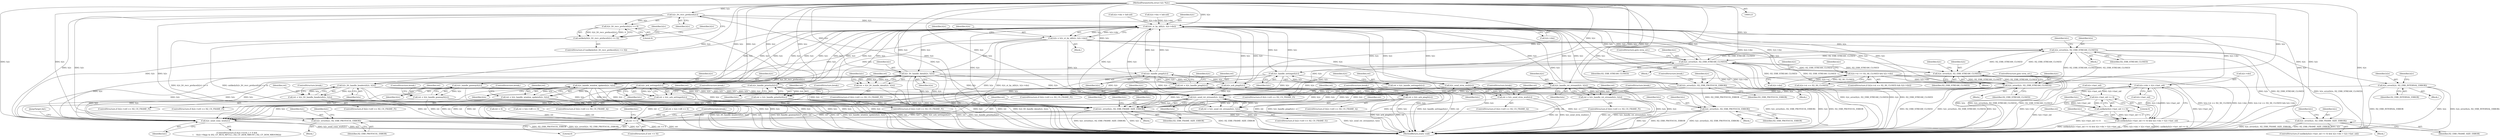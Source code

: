 digraph "0_haproxy_3f0e1ec70173593f4c2b3681b26c04a4ed5fc588@API" {
"1000152" [label="(Call,h2c_frt_recv_preface(h2c))"];
"1000124" [label="(MethodParameterIn,struct h2c *h2c)"];
"1000151" [label="(Call,h2c_frt_recv_preface(h2c) <= 0)"];
"1000150" [label="(Call,unlikely(h2c_frt_recv_preface(h2c) <= 0))"];
"1000224" [label="(Call,h2c_error(h2c, H2_ERR_PROTOCOL_ERROR))"];
"1000254" [label="(Call,h2c_error(h2c, H2_ERR_FRAME_SIZE_ERROR))"];
"1000357" [label="(Call,h2c_error(h2c, H2_ERR_FRAME_SIZE_ERROR))"];
"1000854" [label="(Call,h2c_send_conn_wu(h2c))"];
"1000410" [label="(Call,h2c_st_by_id(h2c, h2c->dsi))"];
"1000408" [label="(Call,h2s = h2c_st_by_id(h2c, h2c->dsi))"];
"1000475" [label="(Call,h2s_error(h2s, H2_ERR_STREAM_CLOSED))"];
"1000508" [label="(Call,h2c_error(h2c, H2_ERR_STREAM_CLOSED))"];
"1000519" [label="(Call,h2s_error(h2s, H2_ERR_STREAM_CLOSED))"];
"1000555" [label="(Call,h2c_error(h2c, H2_ERR_STREAM_CLOSED))"];
"1000810" [label="(Call,h2c_send_rst_stream(h2c, h2s))"];
"1000808" [label="(Call,ret = h2c_send_rst_stream(h2c, h2s))"];
"1000814" [label="(Call,ret <= 0)"];
"1000662" [label="(Call,h2c_handle_window_update(h2c, h2s))"];
"1000660" [label="(Call,ret = h2c_handle_window_update(h2c, h2s))"];
"1000674" [label="(Call,h2s_error(h2s, H2_ERR_INTERNAL_ERROR))"];
"1000692" [label="(Call,h2c_frt_handle_headers(h2c, h2s))"];
"1000690" [label="(Call,ret = h2c_frt_handle_headers(h2c, h2s))"];
"1000705" [label="(Call,h2c_frt_handle_data(h2c, h2s))"];
"1000703" [label="(Call,ret = h2c_frt_handle_data(h2c, h2s))"];
"1000716" [label="(Call,h2c_send_strm_wu(h2c))"];
"1000714" [label="(Call,ret = h2c_send_strm_wu(h2c))"];
"1000740" [label="(Call,h2c_handle_rst_stream(h2c, h2s))"];
"1000738" [label="(Call,ret = h2c_handle_rst_stream(h2c, h2s))"];
"1000441" [label="(Call,h2c_error(h2c, H2_ERR_PROTOCOL_ERROR))"];
"1000485" [label="(Call,h2s->st == H2_SS_CLOSED && h2c->dsi)"];
"1000567" [label="(Call,h2c->dsi > h2c->last_sid)"];
"1000562" [label="(Call,h2c->last_sid >= 0)"];
"1000561" [label="(Call,unlikely(h2c->last_sid >= 0))"];
"1000560" [label="(Call,unlikely(h2c->last_sid >= 0) && h2c->dsi > h2c->last_sid)"];
"1000618" [label="(Call,h2c_handle_settings(h2c))"];
"1000616" [label="(Call,ret = h2c_handle_settings(h2c))"];
"1000628" [label="(Call,h2c_ack_settings(h2c))"];
"1000626" [label="(Call,ret = h2c_ack_settings(h2c))"];
"1000640" [label="(Call,h2c_handle_ping(h2c))"];
"1000638" [label="(Call,ret = h2c_handle_ping(h2c))"];
"1000650" [label="(Call,h2c_ack_ping(h2c))"];
"1000648" [label="(Call,ret = h2c_ack_ping(h2c))"];
"1000728" [label="(Call,h2c_handle_priority(h2c))"];
"1000726" [label="(Call,ret = h2c_handle_priority(h2c))"];
"1000753" [label="(Call,h2c_handle_goaway(h2c))"];
"1000751" [label="(Call,ret = h2c_handle_goaway(h2c))"];
"1000757" [label="(Call,h2c_error(h2c, H2_ERR_PROTOCOL_ERROR))"];
"1000812" [label="(Identifier,h2s)"];
"1000732" [label="(ControlStructure,if (h2c->st0 == H2_CS_FRAME_P))"];
"1000412" [label="(Call,h2c->dsi)"];
"1000711" [label="(Identifier,h2c)"];
"1000675" [label="(Identifier,h2s)"];
"1000693" [label="(Identifier,h2c)"];
"1000854" [label="(Call,h2c_send_conn_wu(h2c))"];
"1000858" [label="(MethodReturn,static void)"];
"1000518" [label="(Block,)"];
"1000809" [label="(Identifier,ret)"];
"1000616" [label="(Call,ret = h2c_handle_settings(h2c))"];
"1000559" [label="(ControlStructure,if (unlikely(h2c->last_sid >= 0) && h2c->dsi > h2c->last_sid))"];
"1000754" [label="(Identifier,h2c)"];
"1000474" [label="(Block,)"];
"1000357" [label="(Call,h2c_error(h2c, H2_ERR_FRAME_SIZE_ERROR))"];
"1000554" [label="(Block,)"];
"1000760" [label="(ControlStructure,break;)"];
"1000477" [label="(Identifier,H2_ERR_STREAM_CLOSED)"];
"1000674" [label="(Call,h2s_error(h2s, H2_ERR_INTERNAL_ERROR))"];
"1000717" [label="(Identifier,h2c)"];
"1000362" [label="(Identifier,h2c)"];
"1000152" [label="(Call,h2c_frt_recv_preface(h2c))"];
"1000739" [label="(Identifier,ret)"];
"1000446" [label="(Identifier,h2c)"];
"1000309" [label="(Call,ret = 0)"];
"1000253" [label="(Block,)"];
"1000645" [label="(Identifier,h2c)"];
"1000662" [label="(Call,h2c_handle_window_update(h2c, h2s))"];
"1000508" [label="(Call,h2c_error(h2c, H2_ERR_STREAM_CLOSED))"];
"1000519" [label="(Call,h2s_error(h2s, H2_ERR_STREAM_CLOSED))"];
"1000623" [label="(Identifier,h2c)"];
"1000632" [label="(ControlStructure,if (h2c->st0 == H2_CS_FRAME_P))"];
"1000491" [label="(Call,h2c->dsi)"];
"1000619" [label="(Identifier,h2c)"];
"1000692" [label="(Call,h2c_frt_handle_headers(h2c, h2s))"];
"1000475" [label="(Call,h2s_error(h2s, H2_ERR_STREAM_CLOSED))"];
"1000783" [label="(Call,ret = h2c->dfl == 0)"];
"1000476" [label="(Identifier,h2s)"];
"1000640" [label="(Call,h2c_handle_ping(h2c))"];
"1000571" [label="(Call,h2c->last_sid)"];
"1000649" [label="(Identifier,ret)"];
"1000715" [label="(Identifier,ret)"];
"1000758" [label="(Identifier,h2c)"];
"1000650" [label="(Call,h2c_ack_ping(h2c))"];
"1000159" [label="(Identifier,h2c)"];
"1000564" [label="(Identifier,h2c)"];
"1000720" [label="(ControlStructure,if (h2c->st0 == H2_CS_FRAME_P))"];
"1000170" [label="(Identifier,h2c)"];
"1000373" [label="(Call,h2c->dsi = hdr.sid)"];
"1000568" [label="(Call,h2c->dsi)"];
"1000562" [label="(Call,h2c->last_sid >= 0)"];
"1000408" [label="(Call,h2s = h2c_st_by_id(h2c, h2c->dsi))"];
"1000480" [label="(Identifier,h2c)"];
"1000654" [label="(ControlStructure,if (h2c->st0 == H2_CS_FRAME_P))"];
"1000442" [label="(Identifier,h2c)"];
"1000651" [label="(Identifier,h2c)"];
"1000821" [label="(Identifier,h2c)"];
"1000563" [label="(Call,h2c->last_sid)"];
"1000151" [label="(Call,h2c_frt_recv_preface(h2c) <= 0)"];
"1000627" [label="(Identifier,ret)"];
"1000510" [label="(Identifier,H2_ERR_STREAM_CLOSED)"];
"1000521" [label="(Identifier,H2_ERR_STREAM_CLOSED)"];
"1000742" [label="(Identifier,h2s)"];
"1000652" [label="(ControlStructure,break;)"];
"1000810" [label="(Call,h2c_send_rst_stream(h2c, h2s))"];
"1000576" [label="(Identifier,ret)"];
"1000716" [label="(Call,h2c_send_strm_wu(h2c))"];
"1000726" [label="(Call,ret = h2c_handle_priority(h2c))"];
"1000815" [label="(Identifier,ret)"];
"1000727" [label="(Identifier,ret)"];
"1000617" [label="(Identifier,ret)"];
"1000642" [label="(ControlStructure,if (h2c->st0 == H2_CS_FRAME_A))"];
"1000707" [label="(Identifier,h2s)"];
"1000741" [label="(Identifier,h2c)"];
"1000499" [label="(Identifier,h2c)"];
"1000663" [label="(Identifier,h2c)"];
"1000149" [label="(ControlStructure,if (unlikely(h2c_frt_recv_preface(h2c) <= 0)))"];
"1000691" [label="(Identifier,ret)"];
"1000808" [label="(Call,ret = h2c_send_rst_stream(h2c, h2s))"];
"1000684" [label="(ControlStructure,if (h2c->st0 == H2_CS_FRAME_P))"];
"1000558" [label="(ControlStructure,goto strm_err;)"];
"1000694" [label="(Identifier,h2s)"];
"1000485" [label="(Call,h2s->st == H2_SS_CLOSED && h2c->dsi)"];
"1000738" [label="(Call,ret = h2c_handle_rst_stream(h2c, h2s))"];
"1000566" [label="(Literal,0)"];
"1000802" [label="(ControlStructure,if (h2c->st0 == H2_CS_FRAME_E))"];
"1000556" [label="(Identifier,h2c)"];
"1000718" [label="(ControlStructure,break;)"];
"1000150" [label="(Call,unlikely(h2c_frt_recv_preface(h2c) <= 0))"];
"1000618" [label="(Call,h2c_handle_settings(h2c))"];
"1000610" [label="(ControlStructure,if (h2c->st0 == H2_CS_FRAME_P))"];
"1000751" [label="(Call,ret = h2c_handle_goaway(h2c))"];
"1000745" [label="(ControlStructure,if (h2c->st0 == H2_CS_FRAME_P))"];
"1000755" [label="(ControlStructure,break;)"];
"1000816" [label="(Literal,0)"];
"1000567" [label="(Call,h2c->dsi > h2c->last_sid)"];
"1000708" [label="(ControlStructure,if (h2c->st0 == H2_CS_FRAME_A))"];
"1000628" [label="(Call,h2c_ack_settings(h2c))"];
"1000759" [label="(Identifier,H2_ERR_PROTOCOL_ERROR)"];
"1000561" [label="(Call,unlikely(h2c->last_sid >= 0))"];
"1000626" [label="(Call,ret = h2c_ack_settings(h2c))"];
"1000223" [label="(Block,)"];
"1000307" [label="(Block,)"];
"1000740" [label="(Call,h2c_handle_rst_stream(h2c, h2s))"];
"1000608" [label="(Block,)"];
"1000486" [label="(Call,h2s->st == H2_SS_CLOSED)"];
"1000418" [label="(Identifier,h2c)"];
"1000524" [label="(Identifier,h2c)"];
"1000124" [label="(MethodParameterIn,struct h2c *h2c)"];
"1000225" [label="(Identifier,h2c)"];
"1000660" [label="(Call,ret = h2c_handle_window_update(h2c, h2s))"];
"1000661" [label="(Identifier,ret)"];
"1000256" [label="(Identifier,H2_ERR_FRAME_SIZE_ERROR)"];
"1000484" [label="(ControlStructure,if (h2s->st == H2_SS_CLOSED && h2c->dsi))"];
"1000154" [label="(Literal,0)"];
"1000356" [label="(Block,)"];
"1000743" [label="(ControlStructure,break;)"];
"1000359" [label="(Identifier,H2_ERR_FRAME_SIZE_ERROR)"];
"1000730" [label="(ControlStructure,break;)"];
"1000441" [label="(Call,h2c_error(h2c, H2_ERR_PROTOCOL_ERROR))"];
"1000507" [label="(Block,)"];
"1000555" [label="(Call,h2c_error(h2c, H2_ERR_STREAM_CLOSED))"];
"1000856" [label="(JumpTarget,fail:)"];
"1000638" [label="(Call,ret = h2c_handle_ping(h2c))"];
"1000520" [label="(Identifier,h2s)"];
"1000641" [label="(Identifier,h2c)"];
"1000440" [label="(Block,)"];
"1000814" [label="(Call,ret <= 0)"];
"1000511" [label="(ControlStructure,goto strm_err;)"];
"1000752" [label="(Identifier,ret)"];
"1000410" [label="(Call,h2c_st_by_id(h2c, h2c->dsi))"];
"1000596" [label="(Call,ret = h2c->dfl == 0)"];
"1000259" [label="(Identifier,h2c)"];
"1000690" [label="(Call,ret = h2c_frt_handle_headers(h2c, h2s))"];
"1000664" [label="(Identifier,h2s)"];
"1000676" [label="(Identifier,H2_ERR_INTERNAL_ERROR)"];
"1000620" [label="(ControlStructure,if (h2c->st0 == H2_CS_FRAME_A))"];
"1000753" [label="(Call,h2c_handle_goaway(h2c))"];
"1000855" [label="(Identifier,h2c)"];
"1000606" [label="(Identifier,h2c)"];
"1000153" [label="(Identifier,h2c)"];
"1000703" [label="(Call,ret = h2c_frt_handle_data(h2c, h2s))"];
"1000560" [label="(Call,unlikely(h2c->last_sid >= 0) && h2c->dsi > h2c->last_sid)"];
"1000639" [label="(Identifier,ret)"];
"1000270" [label="(Call,h2c->dsi = hdr.sid)"];
"1000224" [label="(Call,h2c_error(h2c, H2_ERR_PROTOCOL_ERROR))"];
"1000255" [label="(Identifier,h2c)"];
"1000714" [label="(Call,ret = h2c_send_strm_wu(h2c))"];
"1000706" [label="(Identifier,h2c)"];
"1000673" [label="(Block,)"];
"1000648" [label="(Call,ret = h2c_ack_ping(h2c))"];
"1000704" [label="(Identifier,ret)"];
"1000254" [label="(Call,h2c_error(h2c, H2_ERR_FRAME_SIZE_ERROR))"];
"1000817" [label="(ControlStructure,break;)"];
"1000629" [label="(Identifier,h2c)"];
"1000813" [label="(ControlStructure,if (ret <= 0))"];
"1000837" [label="(ControlStructure,if (h2c->rcvd_c > 0 &&\n\t    !(h2c->flags & (H2_CF_MUX_MFULL | H2_CF_DEM_MBUSY | H2_CF_DEM_MROOM))))"];
"1000443" [label="(Identifier,H2_ERR_PROTOCOL_ERROR)"];
"1000729" [label="(Identifier,h2c)"];
"1000409" [label="(Identifier,h2s)"];
"1000569" [label="(Identifier,h2c)"];
"1000705" [label="(Call,h2c_frt_handle_data(h2c, h2s))"];
"1000509" [label="(Identifier,h2c)"];
"1000679" [label="(Identifier,h2c)"];
"1000695" [label="(ControlStructure,break;)"];
"1000811" [label="(Identifier,h2c)"];
"1000728" [label="(Call,h2c_handle_priority(h2c))"];
"1000697" [label="(ControlStructure,if (h2c->st0 == H2_CS_FRAME_P))"];
"1000229" [label="(Identifier,h2c)"];
"1000757" [label="(Call,h2c_error(h2c, H2_ERR_PROTOCOL_ERROR))"];
"1000630" [label="(ControlStructure,break;)"];
"1000557" [label="(Identifier,H2_ERR_STREAM_CLOSED)"];
"1000665" [label="(ControlStructure,break;)"];
"1000411" [label="(Identifier,h2c)"];
"1000226" [label="(Identifier,H2_ERR_PROTOCOL_ERROR)"];
"1000358" [label="(Identifier,h2c)"];
"1000152" -> "1000151"  [label="AST: "];
"1000152" -> "1000153"  [label="CFG: "];
"1000153" -> "1000152"  [label="AST: "];
"1000154" -> "1000152"  [label="CFG: "];
"1000152" -> "1000858"  [label="DDG: h2c"];
"1000152" -> "1000151"  [label="DDG: h2c"];
"1000124" -> "1000152"  [label="DDG: h2c"];
"1000152" -> "1000224"  [label="DDG: h2c"];
"1000152" -> "1000254"  [label="DDG: h2c"];
"1000152" -> "1000357"  [label="DDG: h2c"];
"1000152" -> "1000410"  [label="DDG: h2c"];
"1000152" -> "1000854"  [label="DDG: h2c"];
"1000124" -> "1000123"  [label="AST: "];
"1000124" -> "1000858"  [label="DDG: h2c"];
"1000124" -> "1000224"  [label="DDG: h2c"];
"1000124" -> "1000254"  [label="DDG: h2c"];
"1000124" -> "1000357"  [label="DDG: h2c"];
"1000124" -> "1000410"  [label="DDG: h2c"];
"1000124" -> "1000441"  [label="DDG: h2c"];
"1000124" -> "1000508"  [label="DDG: h2c"];
"1000124" -> "1000555"  [label="DDG: h2c"];
"1000124" -> "1000618"  [label="DDG: h2c"];
"1000124" -> "1000628"  [label="DDG: h2c"];
"1000124" -> "1000640"  [label="DDG: h2c"];
"1000124" -> "1000650"  [label="DDG: h2c"];
"1000124" -> "1000662"  [label="DDG: h2c"];
"1000124" -> "1000692"  [label="DDG: h2c"];
"1000124" -> "1000705"  [label="DDG: h2c"];
"1000124" -> "1000716"  [label="DDG: h2c"];
"1000124" -> "1000728"  [label="DDG: h2c"];
"1000124" -> "1000740"  [label="DDG: h2c"];
"1000124" -> "1000753"  [label="DDG: h2c"];
"1000124" -> "1000757"  [label="DDG: h2c"];
"1000124" -> "1000810"  [label="DDG: h2c"];
"1000124" -> "1000854"  [label="DDG: h2c"];
"1000151" -> "1000150"  [label="AST: "];
"1000151" -> "1000154"  [label="CFG: "];
"1000154" -> "1000151"  [label="AST: "];
"1000150" -> "1000151"  [label="CFG: "];
"1000151" -> "1000858"  [label="DDG: h2c_frt_recv_preface(h2c)"];
"1000151" -> "1000150"  [label="DDG: h2c_frt_recv_preface(h2c)"];
"1000151" -> "1000150"  [label="DDG: 0"];
"1000150" -> "1000149"  [label="AST: "];
"1000159" -> "1000150"  [label="CFG: "];
"1000170" -> "1000150"  [label="CFG: "];
"1000150" -> "1000858"  [label="DDG: h2c_frt_recv_preface(h2c) <= 0"];
"1000150" -> "1000858"  [label="DDG: unlikely(h2c_frt_recv_preface(h2c) <= 0)"];
"1000224" -> "1000223"  [label="AST: "];
"1000224" -> "1000226"  [label="CFG: "];
"1000225" -> "1000224"  [label="AST: "];
"1000226" -> "1000224"  [label="AST: "];
"1000229" -> "1000224"  [label="CFG: "];
"1000224" -> "1000858"  [label="DDG: h2c"];
"1000224" -> "1000858"  [label="DDG: H2_ERR_PROTOCOL_ERROR"];
"1000224" -> "1000858"  [label="DDG: h2c_error(h2c, H2_ERR_PROTOCOL_ERROR)"];
"1000254" -> "1000253"  [label="AST: "];
"1000254" -> "1000256"  [label="CFG: "];
"1000255" -> "1000254"  [label="AST: "];
"1000256" -> "1000254"  [label="AST: "];
"1000259" -> "1000254"  [label="CFG: "];
"1000254" -> "1000858"  [label="DDG: h2c"];
"1000254" -> "1000858"  [label="DDG: h2c_error(h2c, H2_ERR_FRAME_SIZE_ERROR)"];
"1000254" -> "1000858"  [label="DDG: H2_ERR_FRAME_SIZE_ERROR"];
"1000357" -> "1000356"  [label="AST: "];
"1000357" -> "1000359"  [label="CFG: "];
"1000358" -> "1000357"  [label="AST: "];
"1000359" -> "1000357"  [label="AST: "];
"1000362" -> "1000357"  [label="CFG: "];
"1000357" -> "1000858"  [label="DDG: h2c_error(h2c, H2_ERR_FRAME_SIZE_ERROR)"];
"1000357" -> "1000858"  [label="DDG: h2c"];
"1000357" -> "1000858"  [label="DDG: H2_ERR_FRAME_SIZE_ERROR"];
"1000640" -> "1000357"  [label="DDG: h2c"];
"1000662" -> "1000357"  [label="DDG: h2c"];
"1000410" -> "1000357"  [label="DDG: h2c"];
"1000728" -> "1000357"  [label="DDG: h2c"];
"1000716" -> "1000357"  [label="DDG: h2c"];
"1000555" -> "1000357"  [label="DDG: h2c"];
"1000618" -> "1000357"  [label="DDG: h2c"];
"1000753" -> "1000357"  [label="DDG: h2c"];
"1000692" -> "1000357"  [label="DDG: h2c"];
"1000650" -> "1000357"  [label="DDG: h2c"];
"1000508" -> "1000357"  [label="DDG: h2c"];
"1000757" -> "1000357"  [label="DDG: h2c"];
"1000628" -> "1000357"  [label="DDG: h2c"];
"1000705" -> "1000357"  [label="DDG: h2c"];
"1000810" -> "1000357"  [label="DDG: h2c"];
"1000740" -> "1000357"  [label="DDG: h2c"];
"1000357" -> "1000854"  [label="DDG: h2c"];
"1000854" -> "1000837"  [label="AST: "];
"1000854" -> "1000855"  [label="CFG: "];
"1000855" -> "1000854"  [label="AST: "];
"1000856" -> "1000854"  [label="CFG: "];
"1000854" -> "1000858"  [label="DDG: h2c"];
"1000854" -> "1000858"  [label="DDG: h2c_send_conn_wu(h2c)"];
"1000640" -> "1000854"  [label="DDG: h2c"];
"1000662" -> "1000854"  [label="DDG: h2c"];
"1000410" -> "1000854"  [label="DDG: h2c"];
"1000728" -> "1000854"  [label="DDG: h2c"];
"1000716" -> "1000854"  [label="DDG: h2c"];
"1000555" -> "1000854"  [label="DDG: h2c"];
"1000618" -> "1000854"  [label="DDG: h2c"];
"1000692" -> "1000854"  [label="DDG: h2c"];
"1000441" -> "1000854"  [label="DDG: h2c"];
"1000753" -> "1000854"  [label="DDG: h2c"];
"1000650" -> "1000854"  [label="DDG: h2c"];
"1000508" -> "1000854"  [label="DDG: h2c"];
"1000757" -> "1000854"  [label="DDG: h2c"];
"1000628" -> "1000854"  [label="DDG: h2c"];
"1000705" -> "1000854"  [label="DDG: h2c"];
"1000810" -> "1000854"  [label="DDG: h2c"];
"1000740" -> "1000854"  [label="DDG: h2c"];
"1000410" -> "1000408"  [label="AST: "];
"1000410" -> "1000412"  [label="CFG: "];
"1000411" -> "1000410"  [label="AST: "];
"1000412" -> "1000410"  [label="AST: "];
"1000408" -> "1000410"  [label="CFG: "];
"1000410" -> "1000858"  [label="DDG: h2c"];
"1000410" -> "1000858"  [label="DDG: h2c->dsi"];
"1000410" -> "1000408"  [label="DDG: h2c"];
"1000410" -> "1000408"  [label="DDG: h2c->dsi"];
"1000640" -> "1000410"  [label="DDG: h2c"];
"1000662" -> "1000410"  [label="DDG: h2c"];
"1000728" -> "1000410"  [label="DDG: h2c"];
"1000716" -> "1000410"  [label="DDG: h2c"];
"1000555" -> "1000410"  [label="DDG: h2c"];
"1000618" -> "1000410"  [label="DDG: h2c"];
"1000753" -> "1000410"  [label="DDG: h2c"];
"1000692" -> "1000410"  [label="DDG: h2c"];
"1000650" -> "1000410"  [label="DDG: h2c"];
"1000508" -> "1000410"  [label="DDG: h2c"];
"1000757" -> "1000410"  [label="DDG: h2c"];
"1000628" -> "1000410"  [label="DDG: h2c"];
"1000705" -> "1000410"  [label="DDG: h2c"];
"1000810" -> "1000410"  [label="DDG: h2c"];
"1000740" -> "1000410"  [label="DDG: h2c"];
"1000567" -> "1000410"  [label="DDG: h2c->dsi"];
"1000485" -> "1000410"  [label="DDG: h2c->dsi"];
"1000373" -> "1000410"  [label="DDG: h2c->dsi"];
"1000270" -> "1000410"  [label="DDG: h2c->dsi"];
"1000410" -> "1000441"  [label="DDG: h2c"];
"1000410" -> "1000485"  [label="DDG: h2c->dsi"];
"1000410" -> "1000508"  [label="DDG: h2c"];
"1000410" -> "1000555"  [label="DDG: h2c"];
"1000410" -> "1000618"  [label="DDG: h2c"];
"1000410" -> "1000628"  [label="DDG: h2c"];
"1000410" -> "1000640"  [label="DDG: h2c"];
"1000410" -> "1000650"  [label="DDG: h2c"];
"1000410" -> "1000662"  [label="DDG: h2c"];
"1000410" -> "1000692"  [label="DDG: h2c"];
"1000410" -> "1000705"  [label="DDG: h2c"];
"1000410" -> "1000716"  [label="DDG: h2c"];
"1000410" -> "1000728"  [label="DDG: h2c"];
"1000410" -> "1000740"  [label="DDG: h2c"];
"1000410" -> "1000753"  [label="DDG: h2c"];
"1000410" -> "1000757"  [label="DDG: h2c"];
"1000410" -> "1000810"  [label="DDG: h2c"];
"1000408" -> "1000307"  [label="AST: "];
"1000409" -> "1000408"  [label="AST: "];
"1000418" -> "1000408"  [label="CFG: "];
"1000408" -> "1000858"  [label="DDG: h2s"];
"1000408" -> "1000858"  [label="DDG: h2c_st_by_id(h2c, h2c->dsi)"];
"1000408" -> "1000475"  [label="DDG: h2s"];
"1000408" -> "1000519"  [label="DDG: h2s"];
"1000408" -> "1000662"  [label="DDG: h2s"];
"1000408" -> "1000674"  [label="DDG: h2s"];
"1000408" -> "1000692"  [label="DDG: h2s"];
"1000408" -> "1000705"  [label="DDG: h2s"];
"1000408" -> "1000740"  [label="DDG: h2s"];
"1000408" -> "1000810"  [label="DDG: h2s"];
"1000475" -> "1000474"  [label="AST: "];
"1000475" -> "1000477"  [label="CFG: "];
"1000476" -> "1000475"  [label="AST: "];
"1000477" -> "1000475"  [label="AST: "];
"1000480" -> "1000475"  [label="CFG: "];
"1000475" -> "1000858"  [label="DDG: h2s"];
"1000475" -> "1000858"  [label="DDG: H2_ERR_STREAM_CLOSED"];
"1000475" -> "1000858"  [label="DDG: h2s_error(h2s, H2_ERR_STREAM_CLOSED)"];
"1000555" -> "1000475"  [label="DDG: H2_ERR_STREAM_CLOSED"];
"1000519" -> "1000475"  [label="DDG: H2_ERR_STREAM_CLOSED"];
"1000508" -> "1000475"  [label="DDG: H2_ERR_STREAM_CLOSED"];
"1000475" -> "1000508"  [label="DDG: H2_ERR_STREAM_CLOSED"];
"1000475" -> "1000519"  [label="DDG: H2_ERR_STREAM_CLOSED"];
"1000475" -> "1000555"  [label="DDG: H2_ERR_STREAM_CLOSED"];
"1000475" -> "1000810"  [label="DDG: h2s"];
"1000508" -> "1000507"  [label="AST: "];
"1000508" -> "1000510"  [label="CFG: "];
"1000509" -> "1000508"  [label="AST: "];
"1000510" -> "1000508"  [label="AST: "];
"1000511" -> "1000508"  [label="CFG: "];
"1000508" -> "1000858"  [label="DDG: h2c"];
"1000508" -> "1000858"  [label="DDG: H2_ERR_STREAM_CLOSED"];
"1000508" -> "1000858"  [label="DDG: h2c_error(h2c, H2_ERR_STREAM_CLOSED)"];
"1000555" -> "1000508"  [label="DDG: H2_ERR_STREAM_CLOSED"];
"1000519" -> "1000508"  [label="DDG: H2_ERR_STREAM_CLOSED"];
"1000508" -> "1000519"  [label="DDG: H2_ERR_STREAM_CLOSED"];
"1000508" -> "1000555"  [label="DDG: H2_ERR_STREAM_CLOSED"];
"1000508" -> "1000810"  [label="DDG: h2c"];
"1000519" -> "1000518"  [label="AST: "];
"1000519" -> "1000521"  [label="CFG: "];
"1000520" -> "1000519"  [label="AST: "];
"1000521" -> "1000519"  [label="AST: "];
"1000524" -> "1000519"  [label="CFG: "];
"1000519" -> "1000858"  [label="DDG: h2s"];
"1000519" -> "1000858"  [label="DDG: h2s_error(h2s, H2_ERR_STREAM_CLOSED)"];
"1000519" -> "1000858"  [label="DDG: H2_ERR_STREAM_CLOSED"];
"1000555" -> "1000519"  [label="DDG: H2_ERR_STREAM_CLOSED"];
"1000519" -> "1000555"  [label="DDG: H2_ERR_STREAM_CLOSED"];
"1000519" -> "1000810"  [label="DDG: h2s"];
"1000555" -> "1000554"  [label="AST: "];
"1000555" -> "1000557"  [label="CFG: "];
"1000556" -> "1000555"  [label="AST: "];
"1000557" -> "1000555"  [label="AST: "];
"1000558" -> "1000555"  [label="CFG: "];
"1000555" -> "1000858"  [label="DDG: H2_ERR_STREAM_CLOSED"];
"1000555" -> "1000858"  [label="DDG: h2c_error(h2c, H2_ERR_STREAM_CLOSED)"];
"1000555" -> "1000858"  [label="DDG: h2c"];
"1000555" -> "1000810"  [label="DDG: h2c"];
"1000810" -> "1000808"  [label="AST: "];
"1000810" -> "1000812"  [label="CFG: "];
"1000811" -> "1000810"  [label="AST: "];
"1000812" -> "1000810"  [label="AST: "];
"1000808" -> "1000810"  [label="CFG: "];
"1000810" -> "1000858"  [label="DDG: h2c"];
"1000810" -> "1000858"  [label="DDG: h2s"];
"1000810" -> "1000808"  [label="DDG: h2c"];
"1000810" -> "1000808"  [label="DDG: h2s"];
"1000640" -> "1000810"  [label="DDG: h2c"];
"1000662" -> "1000810"  [label="DDG: h2c"];
"1000662" -> "1000810"  [label="DDG: h2s"];
"1000728" -> "1000810"  [label="DDG: h2c"];
"1000716" -> "1000810"  [label="DDG: h2c"];
"1000705" -> "1000810"  [label="DDG: h2c"];
"1000705" -> "1000810"  [label="DDG: h2s"];
"1000740" -> "1000810"  [label="DDG: h2c"];
"1000740" -> "1000810"  [label="DDG: h2s"];
"1000618" -> "1000810"  [label="DDG: h2c"];
"1000753" -> "1000810"  [label="DDG: h2c"];
"1000692" -> "1000810"  [label="DDG: h2c"];
"1000692" -> "1000810"  [label="DDG: h2s"];
"1000650" -> "1000810"  [label="DDG: h2c"];
"1000757" -> "1000810"  [label="DDG: h2c"];
"1000628" -> "1000810"  [label="DDG: h2c"];
"1000674" -> "1000810"  [label="DDG: h2s"];
"1000808" -> "1000802"  [label="AST: "];
"1000809" -> "1000808"  [label="AST: "];
"1000815" -> "1000808"  [label="CFG: "];
"1000808" -> "1000858"  [label="DDG: h2c_send_rst_stream(h2c, h2s)"];
"1000808" -> "1000814"  [label="DDG: ret"];
"1000814" -> "1000813"  [label="AST: "];
"1000814" -> "1000816"  [label="CFG: "];
"1000815" -> "1000814"  [label="AST: "];
"1000816" -> "1000814"  [label="AST: "];
"1000817" -> "1000814"  [label="CFG: "];
"1000821" -> "1000814"  [label="CFG: "];
"1000814" -> "1000858"  [label="DDG: ret <= 0"];
"1000814" -> "1000858"  [label="DDG: ret"];
"1000309" -> "1000814"  [label="DDG: ret"];
"1000638" -> "1000814"  [label="DDG: ret"];
"1000714" -> "1000814"  [label="DDG: ret"];
"1000616" -> "1000814"  [label="DDG: ret"];
"1000596" -> "1000814"  [label="DDG: ret"];
"1000726" -> "1000814"  [label="DDG: ret"];
"1000626" -> "1000814"  [label="DDG: ret"];
"1000703" -> "1000814"  [label="DDG: ret"];
"1000690" -> "1000814"  [label="DDG: ret"];
"1000660" -> "1000814"  [label="DDG: ret"];
"1000738" -> "1000814"  [label="DDG: ret"];
"1000783" -> "1000814"  [label="DDG: ret"];
"1000648" -> "1000814"  [label="DDG: ret"];
"1000751" -> "1000814"  [label="DDG: ret"];
"1000662" -> "1000660"  [label="AST: "];
"1000662" -> "1000664"  [label="CFG: "];
"1000663" -> "1000662"  [label="AST: "];
"1000664" -> "1000662"  [label="AST: "];
"1000660" -> "1000662"  [label="CFG: "];
"1000662" -> "1000858"  [label="DDG: h2c"];
"1000662" -> "1000858"  [label="DDG: h2s"];
"1000662" -> "1000660"  [label="DDG: h2c"];
"1000662" -> "1000660"  [label="DDG: h2s"];
"1000660" -> "1000654"  [label="AST: "];
"1000661" -> "1000660"  [label="AST: "];
"1000665" -> "1000660"  [label="CFG: "];
"1000660" -> "1000858"  [label="DDG: ret"];
"1000660" -> "1000858"  [label="DDG: h2c_handle_window_update(h2c, h2s)"];
"1000674" -> "1000673"  [label="AST: "];
"1000674" -> "1000676"  [label="CFG: "];
"1000675" -> "1000674"  [label="AST: "];
"1000676" -> "1000674"  [label="AST: "];
"1000679" -> "1000674"  [label="CFG: "];
"1000674" -> "1000858"  [label="DDG: H2_ERR_INTERNAL_ERROR"];
"1000674" -> "1000858"  [label="DDG: h2s"];
"1000674" -> "1000858"  [label="DDG: h2s_error(h2s, H2_ERR_INTERNAL_ERROR)"];
"1000692" -> "1000690"  [label="AST: "];
"1000692" -> "1000694"  [label="CFG: "];
"1000693" -> "1000692"  [label="AST: "];
"1000694" -> "1000692"  [label="AST: "];
"1000690" -> "1000692"  [label="CFG: "];
"1000692" -> "1000858"  [label="DDG: h2c"];
"1000692" -> "1000858"  [label="DDG: h2s"];
"1000692" -> "1000690"  [label="DDG: h2c"];
"1000692" -> "1000690"  [label="DDG: h2s"];
"1000690" -> "1000684"  [label="AST: "];
"1000691" -> "1000690"  [label="AST: "];
"1000695" -> "1000690"  [label="CFG: "];
"1000690" -> "1000858"  [label="DDG: h2c_frt_handle_headers(h2c, h2s)"];
"1000690" -> "1000858"  [label="DDG: ret"];
"1000705" -> "1000703"  [label="AST: "];
"1000705" -> "1000707"  [label="CFG: "];
"1000706" -> "1000705"  [label="AST: "];
"1000707" -> "1000705"  [label="AST: "];
"1000703" -> "1000705"  [label="CFG: "];
"1000705" -> "1000858"  [label="DDG: h2c"];
"1000705" -> "1000858"  [label="DDG: h2s"];
"1000705" -> "1000703"  [label="DDG: h2c"];
"1000705" -> "1000703"  [label="DDG: h2s"];
"1000705" -> "1000716"  [label="DDG: h2c"];
"1000703" -> "1000697"  [label="AST: "];
"1000704" -> "1000703"  [label="AST: "];
"1000711" -> "1000703"  [label="CFG: "];
"1000703" -> "1000858"  [label="DDG: h2c_frt_handle_data(h2c, h2s)"];
"1000703" -> "1000858"  [label="DDG: ret"];
"1000716" -> "1000714"  [label="AST: "];
"1000716" -> "1000717"  [label="CFG: "];
"1000717" -> "1000716"  [label="AST: "];
"1000714" -> "1000716"  [label="CFG: "];
"1000716" -> "1000858"  [label="DDG: h2c"];
"1000716" -> "1000714"  [label="DDG: h2c"];
"1000714" -> "1000708"  [label="AST: "];
"1000715" -> "1000714"  [label="AST: "];
"1000718" -> "1000714"  [label="CFG: "];
"1000714" -> "1000858"  [label="DDG: h2c_send_strm_wu(h2c)"];
"1000714" -> "1000858"  [label="DDG: ret"];
"1000740" -> "1000738"  [label="AST: "];
"1000740" -> "1000742"  [label="CFG: "];
"1000741" -> "1000740"  [label="AST: "];
"1000742" -> "1000740"  [label="AST: "];
"1000738" -> "1000740"  [label="CFG: "];
"1000740" -> "1000858"  [label="DDG: h2s"];
"1000740" -> "1000858"  [label="DDG: h2c"];
"1000740" -> "1000738"  [label="DDG: h2c"];
"1000740" -> "1000738"  [label="DDG: h2s"];
"1000738" -> "1000732"  [label="AST: "];
"1000739" -> "1000738"  [label="AST: "];
"1000743" -> "1000738"  [label="CFG: "];
"1000738" -> "1000858"  [label="DDG: ret"];
"1000738" -> "1000858"  [label="DDG: h2c_handle_rst_stream(h2c, h2s)"];
"1000441" -> "1000440"  [label="AST: "];
"1000441" -> "1000443"  [label="CFG: "];
"1000442" -> "1000441"  [label="AST: "];
"1000443" -> "1000441"  [label="AST: "];
"1000446" -> "1000441"  [label="CFG: "];
"1000441" -> "1000858"  [label="DDG: h2c"];
"1000441" -> "1000858"  [label="DDG: H2_ERR_PROTOCOL_ERROR"];
"1000441" -> "1000858"  [label="DDG: h2c_error(h2c, H2_ERR_PROTOCOL_ERROR)"];
"1000757" -> "1000441"  [label="DDG: H2_ERR_PROTOCOL_ERROR"];
"1000485" -> "1000484"  [label="AST: "];
"1000485" -> "1000486"  [label="CFG: "];
"1000485" -> "1000491"  [label="CFG: "];
"1000486" -> "1000485"  [label="AST: "];
"1000491" -> "1000485"  [label="AST: "];
"1000499" -> "1000485"  [label="CFG: "];
"1000564" -> "1000485"  [label="CFG: "];
"1000485" -> "1000858"  [label="DDG: h2s->st == H2_SS_CLOSED"];
"1000485" -> "1000858"  [label="DDG: h2c->dsi"];
"1000485" -> "1000858"  [label="DDG: h2s->st == H2_SS_CLOSED && h2c->dsi"];
"1000486" -> "1000485"  [label="DDG: h2s->st"];
"1000486" -> "1000485"  [label="DDG: H2_SS_CLOSED"];
"1000485" -> "1000567"  [label="DDG: h2c->dsi"];
"1000567" -> "1000560"  [label="AST: "];
"1000567" -> "1000571"  [label="CFG: "];
"1000568" -> "1000567"  [label="AST: "];
"1000571" -> "1000567"  [label="AST: "];
"1000560" -> "1000567"  [label="CFG: "];
"1000567" -> "1000858"  [label="DDG: h2c->last_sid"];
"1000567" -> "1000858"  [label="DDG: h2c->dsi"];
"1000567" -> "1000562"  [label="DDG: h2c->last_sid"];
"1000567" -> "1000560"  [label="DDG: h2c->dsi"];
"1000567" -> "1000560"  [label="DDG: h2c->last_sid"];
"1000562" -> "1000567"  [label="DDG: h2c->last_sid"];
"1000562" -> "1000561"  [label="AST: "];
"1000562" -> "1000566"  [label="CFG: "];
"1000563" -> "1000562"  [label="AST: "];
"1000566" -> "1000562"  [label="AST: "];
"1000561" -> "1000562"  [label="CFG: "];
"1000562" -> "1000858"  [label="DDG: h2c->last_sid"];
"1000562" -> "1000561"  [label="DDG: h2c->last_sid"];
"1000562" -> "1000561"  [label="DDG: 0"];
"1000561" -> "1000560"  [label="AST: "];
"1000569" -> "1000561"  [label="CFG: "];
"1000560" -> "1000561"  [label="CFG: "];
"1000561" -> "1000858"  [label="DDG: h2c->last_sid >= 0"];
"1000561" -> "1000560"  [label="DDG: h2c->last_sid >= 0"];
"1000560" -> "1000559"  [label="AST: "];
"1000576" -> "1000560"  [label="CFG: "];
"1000606" -> "1000560"  [label="CFG: "];
"1000560" -> "1000858"  [label="DDG: unlikely(h2c->last_sid >= 0) && h2c->dsi > h2c->last_sid"];
"1000560" -> "1000858"  [label="DDG: h2c->dsi > h2c->last_sid"];
"1000560" -> "1000858"  [label="DDG: unlikely(h2c->last_sid >= 0)"];
"1000618" -> "1000616"  [label="AST: "];
"1000618" -> "1000619"  [label="CFG: "];
"1000619" -> "1000618"  [label="AST: "];
"1000616" -> "1000618"  [label="CFG: "];
"1000618" -> "1000858"  [label="DDG: h2c"];
"1000618" -> "1000616"  [label="DDG: h2c"];
"1000618" -> "1000628"  [label="DDG: h2c"];
"1000616" -> "1000610"  [label="AST: "];
"1000617" -> "1000616"  [label="AST: "];
"1000623" -> "1000616"  [label="CFG: "];
"1000616" -> "1000858"  [label="DDG: h2c_handle_settings(h2c)"];
"1000616" -> "1000858"  [label="DDG: ret"];
"1000628" -> "1000626"  [label="AST: "];
"1000628" -> "1000629"  [label="CFG: "];
"1000629" -> "1000628"  [label="AST: "];
"1000626" -> "1000628"  [label="CFG: "];
"1000628" -> "1000858"  [label="DDG: h2c"];
"1000628" -> "1000626"  [label="DDG: h2c"];
"1000626" -> "1000620"  [label="AST: "];
"1000627" -> "1000626"  [label="AST: "];
"1000630" -> "1000626"  [label="CFG: "];
"1000626" -> "1000858"  [label="DDG: ret"];
"1000626" -> "1000858"  [label="DDG: h2c_ack_settings(h2c)"];
"1000640" -> "1000638"  [label="AST: "];
"1000640" -> "1000641"  [label="CFG: "];
"1000641" -> "1000640"  [label="AST: "];
"1000638" -> "1000640"  [label="CFG: "];
"1000640" -> "1000858"  [label="DDG: h2c"];
"1000640" -> "1000638"  [label="DDG: h2c"];
"1000640" -> "1000650"  [label="DDG: h2c"];
"1000638" -> "1000632"  [label="AST: "];
"1000639" -> "1000638"  [label="AST: "];
"1000645" -> "1000638"  [label="CFG: "];
"1000638" -> "1000858"  [label="DDG: ret"];
"1000638" -> "1000858"  [label="DDG: h2c_handle_ping(h2c)"];
"1000650" -> "1000648"  [label="AST: "];
"1000650" -> "1000651"  [label="CFG: "];
"1000651" -> "1000650"  [label="AST: "];
"1000648" -> "1000650"  [label="CFG: "];
"1000650" -> "1000858"  [label="DDG: h2c"];
"1000650" -> "1000648"  [label="DDG: h2c"];
"1000648" -> "1000642"  [label="AST: "];
"1000649" -> "1000648"  [label="AST: "];
"1000652" -> "1000648"  [label="CFG: "];
"1000648" -> "1000858"  [label="DDG: h2c_ack_ping(h2c)"];
"1000648" -> "1000858"  [label="DDG: ret"];
"1000728" -> "1000726"  [label="AST: "];
"1000728" -> "1000729"  [label="CFG: "];
"1000729" -> "1000728"  [label="AST: "];
"1000726" -> "1000728"  [label="CFG: "];
"1000728" -> "1000858"  [label="DDG: h2c"];
"1000728" -> "1000726"  [label="DDG: h2c"];
"1000726" -> "1000720"  [label="AST: "];
"1000727" -> "1000726"  [label="AST: "];
"1000730" -> "1000726"  [label="CFG: "];
"1000726" -> "1000858"  [label="DDG: ret"];
"1000726" -> "1000858"  [label="DDG: h2c_handle_priority(h2c)"];
"1000753" -> "1000751"  [label="AST: "];
"1000753" -> "1000754"  [label="CFG: "];
"1000754" -> "1000753"  [label="AST: "];
"1000751" -> "1000753"  [label="CFG: "];
"1000753" -> "1000858"  [label="DDG: h2c"];
"1000753" -> "1000751"  [label="DDG: h2c"];
"1000751" -> "1000745"  [label="AST: "];
"1000752" -> "1000751"  [label="AST: "];
"1000755" -> "1000751"  [label="CFG: "];
"1000751" -> "1000858"  [label="DDG: h2c_handle_goaway(h2c)"];
"1000751" -> "1000858"  [label="DDG: ret"];
"1000757" -> "1000608"  [label="AST: "];
"1000757" -> "1000759"  [label="CFG: "];
"1000758" -> "1000757"  [label="AST: "];
"1000759" -> "1000757"  [label="AST: "];
"1000760" -> "1000757"  [label="CFG: "];
"1000757" -> "1000858"  [label="DDG: h2c_error(h2c, H2_ERR_PROTOCOL_ERROR)"];
"1000757" -> "1000858"  [label="DDG: h2c"];
"1000757" -> "1000858"  [label="DDG: H2_ERR_PROTOCOL_ERROR"];
}
